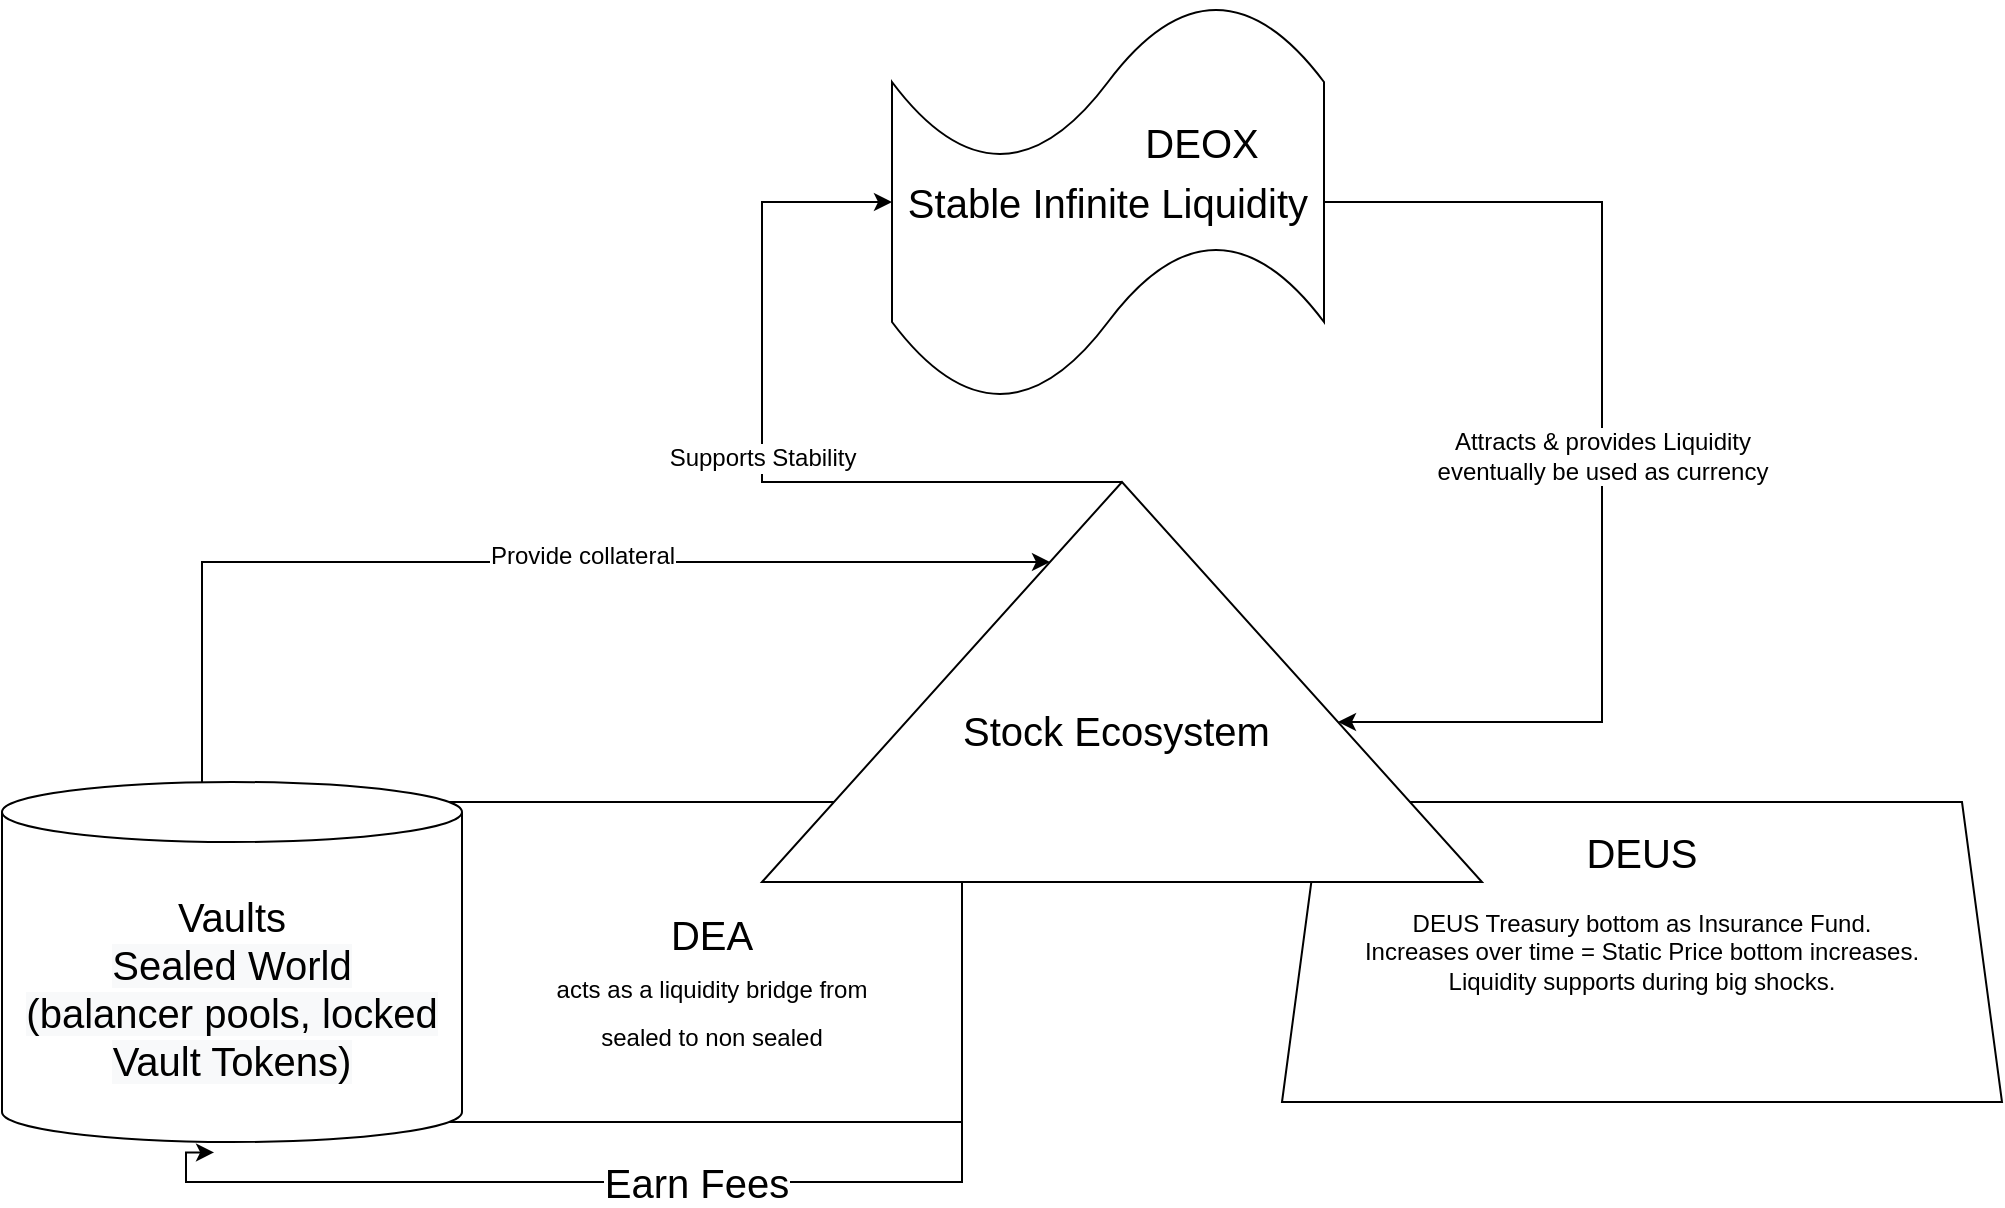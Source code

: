 <mxfile version="14.1.4" type="github">
  <diagram id="YZLy9WDs16xiBAJczIbt" name="Page-1">
    <mxGraphModel dx="4348" dy="831" grid="1" gridSize="10" guides="1" tooltips="1" connect="1" arrows="1" fold="1" page="1" pageScale="1" pageWidth="827" pageHeight="1169" math="0" shadow="0">
      <root>
        <mxCell id="0" />
        <mxCell id="1" parent="0" />
        <mxCell id="zRDqNAvNbwnAnqOmAzcQ-11" value="Earn Fees" style="edgeStyle=orthogonalEdgeStyle;rounded=0;orthogonalLoop=1;jettySize=auto;html=1;entryX=0.461;entryY=1.029;entryDx=0;entryDy=0;entryPerimeter=0;fontSize=20;" edge="1" parent="1" source="zRDqNAvNbwnAnqOmAzcQ-5" target="zRDqNAvNbwnAnqOmAzcQ-9">
          <mxGeometry relative="1" as="geometry">
            <Array as="points">
              <mxPoint x="340" y="590" />
              <mxPoint x="-48" y="590" />
            </Array>
          </mxGeometry>
        </mxCell>
        <mxCell id="zRDqNAvNbwnAnqOmAzcQ-21" value="Supports Stability" style="edgeStyle=orthogonalEdgeStyle;rounded=0;orthogonalLoop=1;jettySize=auto;html=1;fontSize=12;exitX=1;exitY=0.5;exitDx=0;exitDy=0;" edge="1" parent="1" source="zRDqNAvNbwnAnqOmAzcQ-5" target="zRDqNAvNbwnAnqOmAzcQ-8">
          <mxGeometry relative="1" as="geometry">
            <Array as="points">
              <mxPoint x="240" y="240" />
              <mxPoint x="240" y="100" />
            </Array>
          </mxGeometry>
        </mxCell>
        <mxCell id="zRDqNAvNbwnAnqOmAzcQ-22" value="Attracts &amp;amp; provides Liquidity &lt;br&gt;eventually be used as currency" style="edgeStyle=orthogonalEdgeStyle;rounded=0;orthogonalLoop=1;jettySize=auto;html=1;fontSize=12;exitX=1;exitY=0.5;exitDx=0;exitDy=0;exitPerimeter=0;" edge="1" parent="1" source="zRDqNAvNbwnAnqOmAzcQ-8" target="zRDqNAvNbwnAnqOmAzcQ-5">
          <mxGeometry relative="1" as="geometry">
            <mxPoint x="580" y="110" as="sourcePoint" />
            <Array as="points">
              <mxPoint x="660" y="100" />
              <mxPoint x="660" y="360" />
            </Array>
          </mxGeometry>
        </mxCell>
        <mxCell id="zRDqNAvNbwnAnqOmAzcQ-8" value="Stable Infinite Liquidity" style="shape=tape;whiteSpace=wrap;html=1;fontSize=20;" vertex="1" parent="1">
          <mxGeometry x="305" width="216" height="200" as="geometry" />
        </mxCell>
        <mxCell id="zRDqNAvNbwnAnqOmAzcQ-10" style="edgeStyle=orthogonalEdgeStyle;rounded=0;orthogonalLoop=1;jettySize=auto;html=1;fontSize=20;" edge="1" parent="1" source="zRDqNAvNbwnAnqOmAzcQ-9" target="zRDqNAvNbwnAnqOmAzcQ-5">
          <mxGeometry relative="1" as="geometry">
            <Array as="points">
              <mxPoint x="-40" y="280" />
            </Array>
          </mxGeometry>
        </mxCell>
        <mxCell id="zRDqNAvNbwnAnqOmAzcQ-18" value="Provide collateral" style="edgeLabel;html=1;align=center;verticalAlign=middle;resizable=0;points=[];fontSize=12;" vertex="1" connectable="0" parent="zRDqNAvNbwnAnqOmAzcQ-10">
          <mxGeometry x="0.121" y="3" relative="1" as="geometry">
            <mxPoint as="offset" />
          </mxGeometry>
        </mxCell>
        <mxCell id="zRDqNAvNbwnAnqOmAzcQ-14" value="" style="rounded=0;whiteSpace=wrap;html=1;fontSize=20;" vertex="1" parent="1">
          <mxGeometry x="60" y="400" width="280" height="160" as="geometry" />
        </mxCell>
        <mxCell id="zRDqNAvNbwnAnqOmAzcQ-15" value="DEA&lt;br&gt;&lt;font style=&quot;font-size: 12px&quot;&gt;acts as a liquidity bridge from sealed to non sealed&lt;/font&gt;" style="text;html=1;strokeColor=none;fillColor=none;align=center;verticalAlign=middle;whiteSpace=wrap;rounded=0;fontSize=20;" vertex="1" parent="1">
          <mxGeometry x="130" y="480" width="170" height="20" as="geometry" />
        </mxCell>
        <mxCell id="zRDqNAvNbwnAnqOmAzcQ-19" value="DEUS Treasury bottom as Insurance Fund.&lt;br&gt;Increases over time = Static Price bottom increases.&lt;br&gt;Liquidity supports during big shocks." style="shape=trapezoid;perimeter=trapezoidPerimeter;whiteSpace=wrap;html=1;fixedSize=1;fontSize=12;" vertex="1" parent="1">
          <mxGeometry x="500" y="400" width="360" height="150" as="geometry" />
        </mxCell>
        <mxCell id="zRDqNAvNbwnAnqOmAzcQ-28" value="DEUS" style="text;html=1;strokeColor=none;fillColor=none;align=center;verticalAlign=middle;whiteSpace=wrap;rounded=0;fontSize=20;" vertex="1" parent="1">
          <mxGeometry x="520" y="415" width="320" height="20" as="geometry" />
        </mxCell>
        <mxCell id="zRDqNAvNbwnAnqOmAzcQ-9" value="Vaults&lt;br&gt;&lt;span style=&quot;color: rgb(0 , 0 , 0) ; font-family: &amp;#34;helvetica&amp;#34; ; font-size: 20px ; font-style: normal ; font-weight: 400 ; letter-spacing: normal ; text-align: center ; text-indent: 0px ; text-transform: none ; word-spacing: 0px ; background-color: rgb(248 , 249 , 250) ; display: inline ; float: none&quot;&gt;Sealed World&lt;/span&gt;&lt;br style=&quot;color: rgb(0 , 0 , 0) ; font-family: &amp;#34;helvetica&amp;#34; ; font-size: 20px ; font-style: normal ; font-weight: 400 ; letter-spacing: normal ; text-align: center ; text-indent: 0px ; text-transform: none ; word-spacing: 0px ; background-color: rgb(248 , 249 , 250)&quot;&gt;&lt;span style=&quot;color: rgb(0 , 0 , 0) ; font-family: &amp;#34;helvetica&amp;#34; ; font-size: 20px ; font-style: normal ; font-weight: 400 ; letter-spacing: normal ; text-align: center ; text-indent: 0px ; text-transform: none ; word-spacing: 0px ; background-color: rgb(248 , 249 , 250) ; display: inline ; float: none&quot;&gt;(balancer pools, locked Vault Tokens)&lt;/span&gt;" style="shape=cylinder3;whiteSpace=wrap;html=1;boundedLbl=1;backgroundOutline=1;size=15;fontSize=20;" vertex="1" parent="1">
          <mxGeometry x="-140" y="390" width="230" height="180" as="geometry" />
        </mxCell>
        <mxCell id="zRDqNAvNbwnAnqOmAzcQ-5" value="&lt;font style=&quot;font-size: 20px&quot;&gt;&lt;br&gt;&lt;br&gt;Stock Ecosystem&amp;nbsp;&lt;/font&gt;" style="triangle;whiteSpace=wrap;html=1;direction=north;" vertex="1" parent="1">
          <mxGeometry x="240" y="240" width="360" height="200" as="geometry" />
        </mxCell>
        <mxCell id="zRDqNAvNbwnAnqOmAzcQ-29" value="DEOX" style="text;html=1;strokeColor=none;fillColor=none;align=center;verticalAlign=middle;whiteSpace=wrap;rounded=0;fontSize=20;" vertex="1" parent="1">
          <mxGeometry x="400" y="60" width="120" height="20" as="geometry" />
        </mxCell>
      </root>
    </mxGraphModel>
  </diagram>
</mxfile>
